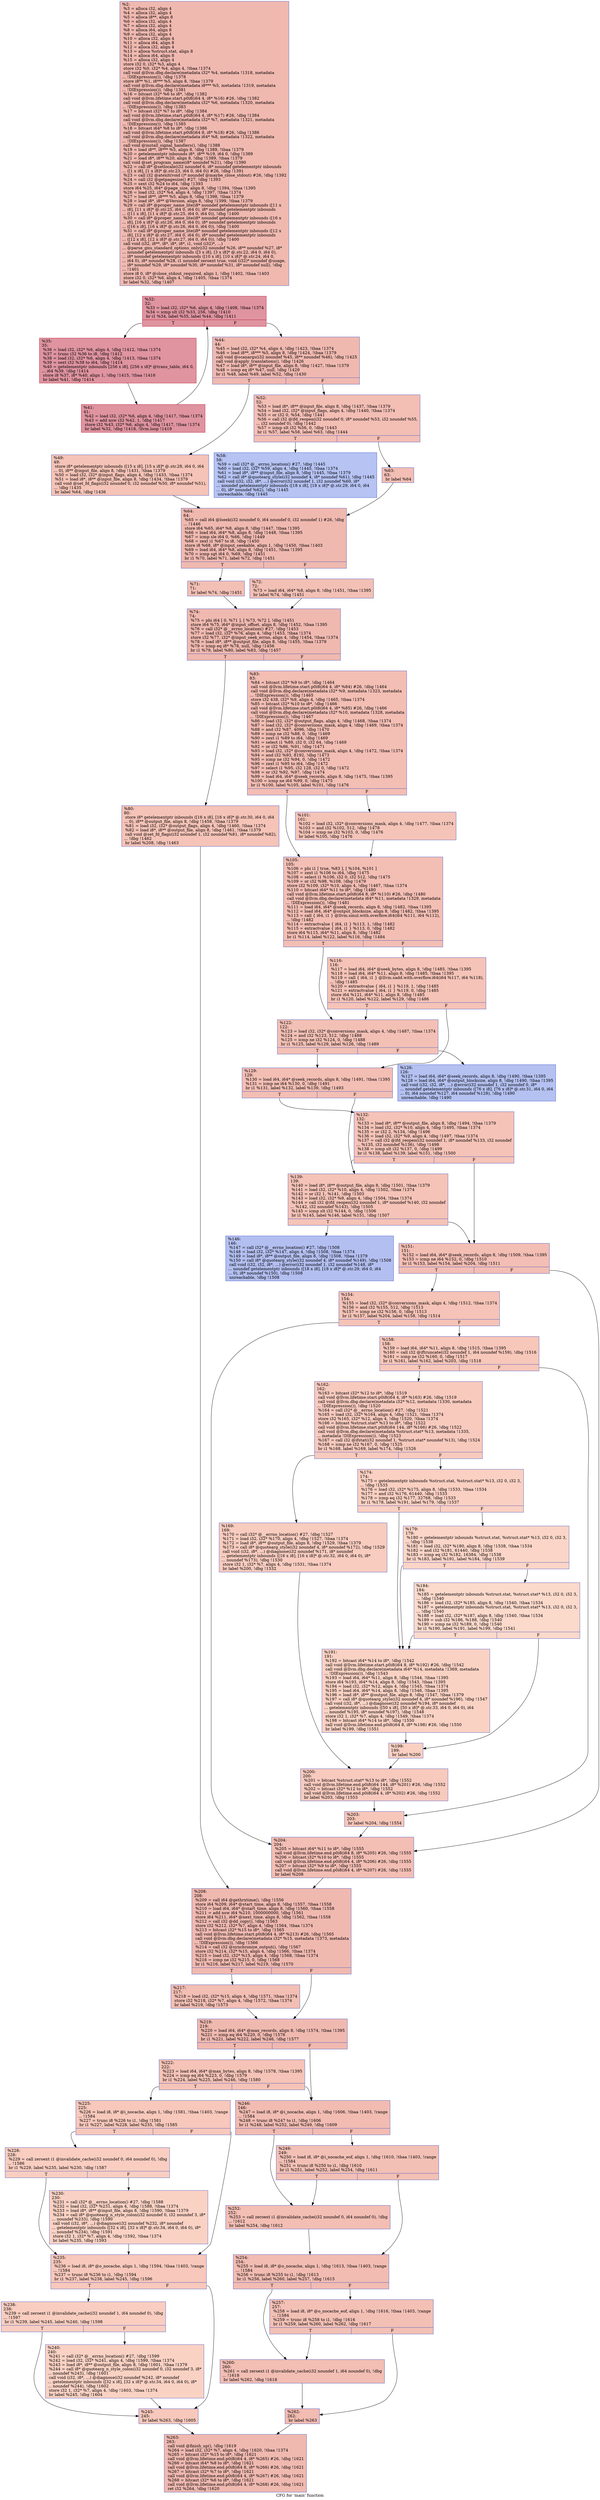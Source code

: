 digraph "CFG for 'main' function" {
	label="CFG for 'main' function";

	Node0xef95b0 [shape=record,color="#3d50c3ff", style=filled, fillcolor="#de614d70",label="{%2:\l  %3 = alloca i32, align 4\l  %4 = alloca i32, align 4\l  %5 = alloca i8**, align 8\l  %6 = alloca i32, align 4\l  %7 = alloca i32, align 4\l  %8 = alloca i64, align 8\l  %9 = alloca i32, align 4\l  %10 = alloca i32, align 4\l  %11 = alloca i64, align 8\l  %12 = alloca i32, align 4\l  %13 = alloca %struct.stat, align 8\l  %14 = alloca i64, align 8\l  %15 = alloca i32, align 4\l  store i32 0, i32* %3, align 4\l  store i32 %0, i32* %4, align 4, !tbaa !1374\l  call void @llvm.dbg.declare(metadata i32* %4, metadata !1318, metadata\l... !DIExpression()), !dbg !1378\l  store i8** %1, i8*** %5, align 8, !tbaa !1379\l  call void @llvm.dbg.declare(metadata i8*** %5, metadata !1319, metadata\l... !DIExpression()), !dbg !1381\l  %16 = bitcast i32* %6 to i8*, !dbg !1382\l  call void @llvm.lifetime.start.p0i8(i64 4, i8* %16) #26, !dbg !1382\l  call void @llvm.dbg.declare(metadata i32* %6, metadata !1320, metadata\l... !DIExpression()), !dbg !1383\l  %17 = bitcast i32* %7 to i8*, !dbg !1384\l  call void @llvm.lifetime.start.p0i8(i64 4, i8* %17) #26, !dbg !1384\l  call void @llvm.dbg.declare(metadata i32* %7, metadata !1321, metadata\l... !DIExpression()), !dbg !1385\l  %18 = bitcast i64* %8 to i8*, !dbg !1386\l  call void @llvm.lifetime.start.p0i8(i64 8, i8* %18) #26, !dbg !1386\l  call void @llvm.dbg.declare(metadata i64* %8, metadata !1322, metadata\l... !DIExpression()), !dbg !1387\l  call void @install_signal_handlers(), !dbg !1388\l  %19 = load i8**, i8*** %5, align 8, !dbg !1389, !tbaa !1379\l  %20 = getelementptr inbounds i8*, i8** %19, i64 0, !dbg !1389\l  %21 = load i8*, i8** %20, align 8, !dbg !1389, !tbaa !1379\l  call void @set_program_name(i8* noundef %21), !dbg !1390\l  %22 = call i8* @setlocale(i32 noundef 6, i8* noundef getelementptr inbounds\l... ([1 x i8], [1 x i8]* @.str.23, i64 0, i64 0)) #26, !dbg !1391\l  %23 = call i32 @atexit(void ()* noundef @maybe_close_stdout) #26, !dbg !1392\l  %24 = call i32 @getpagesize() #27, !dbg !1393\l  %25 = sext i32 %24 to i64, !dbg !1393\l  store i64 %25, i64* @page_size, align 8, !dbg !1394, !tbaa !1395\l  %26 = load i32, i32* %4, align 4, !dbg !1397, !tbaa !1374\l  %27 = load i8**, i8*** %5, align 8, !dbg !1398, !tbaa !1379\l  %28 = load i8*, i8** @Version, align 8, !dbg !1399, !tbaa !1379\l  %29 = call i8* @proper_name_lite(i8* noundef getelementptr inbounds ([11 x\l... i8], [11 x i8]* @.str.25, i64 0, i64 0), i8* noundef getelementptr inbounds\l... ([11 x i8], [11 x i8]* @.str.25, i64 0, i64 0)), !dbg !1400\l  %30 = call i8* @proper_name_lite(i8* noundef getelementptr inbounds ([16 x\l... i8], [16 x i8]* @.str.26, i64 0, i64 0), i8* noundef getelementptr inbounds\l... ([16 x i8], [16 x i8]* @.str.26, i64 0, i64 0)), !dbg !1400\l  %31 = call i8* @proper_name_lite(i8* noundef getelementptr inbounds ([12 x\l... i8], [12 x i8]* @.str.27, i64 0, i64 0), i8* noundef getelementptr inbounds\l... ([12 x i8], [12 x i8]* @.str.27, i64 0, i64 0)), !dbg !1400\l  call void (i32, i8**, i8*, i8*, i8*, i1, void (i32)*, ...)\l... @parse_gnu_standard_options_only(i32 noundef %26, i8** noundef %27, i8*\l... noundef getelementptr inbounds ([3 x i8], [3 x i8]* @.str.22, i64 0, i64 0),\l... i8* noundef getelementptr inbounds ([10 x i8], [10 x i8]* @.str.24, i64 0,\l... i64 0), i8* noundef %28, i1 noundef zeroext true, void (i32)* noundef @usage,\l... i8* noundef %29, i8* noundef %30, i8* noundef %31, i8* noundef null), !dbg\l... !1401\l  store i8 0, i8* @close_stdout_required, align 1, !dbg !1402, !tbaa !1403\l  store i32 0, i32* %6, align 4, !dbg !1405, !tbaa !1374\l  br label %32, !dbg !1407\l}"];
	Node0xef95b0 -> Node0xef97d0;
	Node0xef97d0 [shape=record,color="#b70d28ff", style=filled, fillcolor="#b70d2870",label="{%32:\l32:                                               \l  %33 = load i32, i32* %6, align 4, !dbg !1408, !tbaa !1374\l  %34 = icmp slt i32 %33, 256, !dbg !1410\l  br i1 %34, label %35, label %44, !dbg !1411\l|{<s0>T|<s1>F}}"];
	Node0xef97d0:s0 -> Node0xef9820;
	Node0xef97d0:s1 -> Node0xef98c0;
	Node0xef9820 [shape=record,color="#b70d28ff", style=filled, fillcolor="#b70d2870",label="{%35:\l35:                                               \l  %36 = load i32, i32* %6, align 4, !dbg !1412, !tbaa !1374\l  %37 = trunc i32 %36 to i8, !dbg !1412\l  %38 = load i32, i32* %6, align 4, !dbg !1413, !tbaa !1374\l  %39 = sext i32 %38 to i64, !dbg !1414\l  %40 = getelementptr inbounds [256 x i8], [256 x i8]* @trans_table, i64 0,\l... i64 %39, !dbg !1414\l  store i8 %37, i8* %40, align 1, !dbg !1415, !tbaa !1416\l  br label %41, !dbg !1414\l}"];
	Node0xef9820 -> Node0xef9870;
	Node0xef9870 [shape=record,color="#b70d28ff", style=filled, fillcolor="#b70d2870",label="{%41:\l41:                                               \l  %42 = load i32, i32* %6, align 4, !dbg !1417, !tbaa !1374\l  %43 = add nsw i32 %42, 1, !dbg !1417\l  store i32 %43, i32* %6, align 4, !dbg !1417, !tbaa !1374\l  br label %32, !dbg !1418, !llvm.loop !1419\l}"];
	Node0xef9870 -> Node0xef97d0;
	Node0xef98c0 [shape=record,color="#3d50c3ff", style=filled, fillcolor="#de614d70",label="{%44:\l44:                                               \l  %45 = load i32, i32* %4, align 4, !dbg !1423, !tbaa !1374\l  %46 = load i8**, i8*** %5, align 8, !dbg !1424, !tbaa !1379\l  call void @scanargs(i32 noundef %45, i8** noundef %46), !dbg !1425\l  call void @apply_translations(), !dbg !1426\l  %47 = load i8*, i8** @input_file, align 8, !dbg !1427, !tbaa !1379\l  %48 = icmp eq i8* %47, null, !dbg !1429\l  br i1 %48, label %49, label %52, !dbg !1430\l|{<s0>T|<s1>F}}"];
	Node0xef98c0:s0 -> Node0xef9910;
	Node0xef98c0:s1 -> Node0xef9960;
	Node0xef9910 [shape=record,color="#3d50c3ff", style=filled, fillcolor="#e8765c70",label="{%49:\l49:                                               \l  store i8* getelementptr inbounds ([15 x i8], [15 x i8]* @.str.28, i64 0, i64\l... 0), i8** @input_file, align 8, !dbg !1431, !tbaa !1379\l  %50 = load i32, i32* @input_flags, align 4, !dbg !1433, !tbaa !1374\l  %51 = load i8*, i8** @input_file, align 8, !dbg !1434, !tbaa !1379\l  call void @set_fd_flags(i32 noundef 0, i32 noundef %50, i8* noundef %51),\l... !dbg !1435\l  br label %64, !dbg !1436\l}"];
	Node0xef9910 -> Node0xef9a50;
	Node0xef9960 [shape=record,color="#3d50c3ff", style=filled, fillcolor="#e36c5570",label="{%52:\l52:                                               \l  %53 = load i8*, i8** @input_file, align 8, !dbg !1437, !tbaa !1379\l  %54 = load i32, i32* @input_flags, align 4, !dbg !1440, !tbaa !1374\l  %55 = or i32 0, %54, !dbg !1441\l  %56 = call i32 @ifd_reopen(i32 noundef 0, i8* noundef %53, i32 noundef %55,\l... i32 noundef 0), !dbg !1442\l  %57 = icmp slt i32 %56, 0, !dbg !1443\l  br i1 %57, label %58, label %63, !dbg !1444\l|{<s0>T|<s1>F}}"];
	Node0xef9960:s0 -> Node0xef99b0;
	Node0xef9960:s1 -> Node0xef9a00;
	Node0xef99b0 [shape=record,color="#3d50c3ff", style=filled, fillcolor="#5977e370",label="{%58:\l58:                                               \l  %59 = call i32* @__errno_location() #27, !dbg !1445\l  %60 = load i32, i32* %59, align 4, !dbg !1445, !tbaa !1374\l  %61 = load i8*, i8** @input_file, align 8, !dbg !1445, !tbaa !1379\l  %62 = call i8* @quotearg_style(i32 noundef 4, i8* noundef %61), !dbg !1445\l  call void (i32, i32, i8*, ...) @error(i32 noundef 1, i32 noundef %60, i8*\l... noundef getelementptr inbounds ([18 x i8], [18 x i8]* @.str.29, i64 0, i64\l... 0), i8* noundef %62), !dbg !1445\l  unreachable, !dbg !1445\l}"];
	Node0xef9a00 [shape=record,color="#3d50c3ff", style=filled, fillcolor="#e36c5570",label="{%63:\l63:                                               \l  br label %64\l}"];
	Node0xef9a00 -> Node0xef9a50;
	Node0xef9a50 [shape=record,color="#3d50c3ff", style=filled, fillcolor="#de614d70",label="{%64:\l64:                                               \l  %65 = call i64 @lseek(i32 noundef 0, i64 noundef 0, i32 noundef 1) #26, !dbg\l... !1446\l  store i64 %65, i64* %8, align 8, !dbg !1447, !tbaa !1395\l  %66 = load i64, i64* %8, align 8, !dbg !1448, !tbaa !1395\l  %67 = icmp sle i64 0, %66, !dbg !1449\l  %68 = zext i1 %67 to i8, !dbg !1450\l  store i8 %68, i8* @input_seekable, align 1, !dbg !1450, !tbaa !1403\l  %69 = load i64, i64* %8, align 8, !dbg !1451, !tbaa !1395\l  %70 = icmp sgt i64 0, %69, !dbg !1451\l  br i1 %70, label %71, label %72, !dbg !1451\l|{<s0>T|<s1>F}}"];
	Node0xef9a50:s0 -> Node0xef9aa0;
	Node0xef9a50:s1 -> Node0xef9af0;
	Node0xef9aa0 [shape=record,color="#3d50c3ff", style=filled, fillcolor="#e5705870",label="{%71:\l71:                                               \l  br label %74, !dbg !1451\l}"];
	Node0xef9aa0 -> Node0xef9b40;
	Node0xef9af0 [shape=record,color="#3d50c3ff", style=filled, fillcolor="#e5705870",label="{%72:\l72:                                               \l  %73 = load i64, i64* %8, align 8, !dbg !1451, !tbaa !1395\l  br label %74, !dbg !1451\l}"];
	Node0xef9af0 -> Node0xef9b40;
	Node0xef9b40 [shape=record,color="#3d50c3ff", style=filled, fillcolor="#de614d70",label="{%74:\l74:                                               \l  %75 = phi i64 [ 0, %71 ], [ %73, %72 ], !dbg !1451\l  store i64 %75, i64* @input_offset, align 8, !dbg !1452, !tbaa !1395\l  %76 = call i32* @__errno_location() #27, !dbg !1453\l  %77 = load i32, i32* %76, align 4, !dbg !1453, !tbaa !1374\l  store i32 %77, i32* @input_seek_errno, align 4, !dbg !1454, !tbaa !1374\l  %78 = load i8*, i8** @output_file, align 8, !dbg !1455, !tbaa !1379\l  %79 = icmp eq i8* %78, null, !dbg !1456\l  br i1 %79, label %80, label %83, !dbg !1457\l|{<s0>T|<s1>F}}"];
	Node0xef9b40:s0 -> Node0xef9b90;
	Node0xef9b40:s1 -> Node0xef9be0;
	Node0xef9b90 [shape=record,color="#3d50c3ff", style=filled, fillcolor="#e8765c70",label="{%80:\l80:                                               \l  store i8* getelementptr inbounds ([16 x i8], [16 x i8]* @.str.30, i64 0, i64\l... 0), i8** @output_file, align 8, !dbg !1458, !tbaa !1379\l  %81 = load i32, i32* @output_flags, align 4, !dbg !1460, !tbaa !1374\l  %82 = load i8*, i8** @output_file, align 8, !dbg !1461, !tbaa !1379\l  call void @set_fd_flags(i32 noundef 1, i32 noundef %81, i8* noundef %82),\l... !dbg !1462\l  br label %208, !dbg !1463\l}"];
	Node0xef9b90 -> Node0xefa310;
	Node0xef9be0 [shape=record,color="#3d50c3ff", style=filled, fillcolor="#e36c5570",label="{%83:\l83:                                               \l  %84 = bitcast i32* %9 to i8*, !dbg !1464\l  call void @llvm.lifetime.start.p0i8(i64 4, i8* %84) #26, !dbg !1464\l  call void @llvm.dbg.declare(metadata i32* %9, metadata !1323, metadata\l... !DIExpression()), !dbg !1465\l  store i32 438, i32* %9, align 4, !dbg !1465, !tbaa !1374\l  %85 = bitcast i32* %10 to i8*, !dbg !1466\l  call void @llvm.lifetime.start.p0i8(i64 4, i8* %85) #26, !dbg !1466\l  call void @llvm.dbg.declare(metadata i32* %10, metadata !1328, metadata\l... !DIExpression()), !dbg !1467\l  %86 = load i32, i32* @output_flags, align 4, !dbg !1468, !tbaa !1374\l  %87 = load i32, i32* @conversions_mask, align 4, !dbg !1469, !tbaa !1374\l  %88 = and i32 %87, 4096, !dbg !1470\l  %89 = icmp ne i32 %88, 0, !dbg !1469\l  %90 = zext i1 %89 to i64, !dbg !1469\l  %91 = select i1 %89, i32 0, i32 64, !dbg !1469\l  %92 = or i32 %86, %91, !dbg !1471\l  %93 = load i32, i32* @conversions_mask, align 4, !dbg !1472, !tbaa !1374\l  %94 = and i32 %93, 8192, !dbg !1473\l  %95 = icmp ne i32 %94, 0, !dbg !1472\l  %96 = zext i1 %95 to i64, !dbg !1472\l  %97 = select i1 %95, i32 128, i32 0, !dbg !1472\l  %98 = or i32 %92, %97, !dbg !1474\l  %99 = load i64, i64* @seek_records, align 8, !dbg !1475, !tbaa !1395\l  %100 = icmp ne i64 %99, 0, !dbg !1475\l  br i1 %100, label %105, label %101, !dbg !1476\l|{<s0>T|<s1>F}}"];
	Node0xef9be0:s0 -> Node0xef9c80;
	Node0xef9be0:s1 -> Node0xef9c30;
	Node0xef9c30 [shape=record,color="#3d50c3ff", style=filled, fillcolor="#e97a5f70",label="{%101:\l101:                                              \l  %102 = load i32, i32* @conversions_mask, align 4, !dbg !1477, !tbaa !1374\l  %103 = and i32 %102, 512, !dbg !1478\l  %104 = icmp ne i32 %103, 0, !dbg !1476\l  br label %105, !dbg !1476\l}"];
	Node0xef9c30 -> Node0xef9c80;
	Node0xef9c80 [shape=record,color="#3d50c3ff", style=filled, fillcolor="#e36c5570",label="{%105:\l105:                                              \l  %106 = phi i1 [ true, %83 ], [ %104, %101 ]\l  %107 = zext i1 %106 to i64, !dbg !1475\l  %108 = select i1 %106, i32 0, i32 512, !dbg !1475\l  %109 = or i32 %98, %108, !dbg !1479\l  store i32 %109, i32* %10, align 4, !dbg !1467, !tbaa !1374\l  %110 = bitcast i64* %11 to i8*, !dbg !1480\l  call void @llvm.lifetime.start.p0i8(i64 8, i8* %110) #26, !dbg !1480\l  call void @llvm.dbg.declare(metadata i64* %11, metadata !1329, metadata\l... !DIExpression()), !dbg !1481\l  %111 = load i64, i64* @seek_records, align 8, !dbg !1482, !tbaa !1395\l  %112 = load i64, i64* @output_blocksize, align 8, !dbg !1482, !tbaa !1395\l  %113 = call \{ i64, i1 \} @llvm.smul.with.overflow.i64(i64 %111, i64 %112),\l... !dbg !1482\l  %114 = extractvalue \{ i64, i1 \} %113, 1, !dbg !1482\l  %115 = extractvalue \{ i64, i1 \} %113, 0, !dbg !1482\l  store i64 %115, i64* %11, align 8, !dbg !1482\l  br i1 %114, label %122, label %116, !dbg !1484\l|{<s0>T|<s1>F}}"];
	Node0xef9c80:s0 -> Node0xef9d20;
	Node0xef9c80:s1 -> Node0xef9cd0;
	Node0xef9cd0 [shape=record,color="#3d50c3ff", style=filled, fillcolor="#e8765c70",label="{%116:\l116:                                              \l  %117 = load i64, i64* @seek_bytes, align 8, !dbg !1485, !tbaa !1395\l  %118 = load i64, i64* %11, align 8, !dbg !1485, !tbaa !1395\l  %119 = call \{ i64, i1 \} @llvm.sadd.with.overflow.i64(i64 %117, i64 %118),\l... !dbg !1485\l  %120 = extractvalue \{ i64, i1 \} %119, 1, !dbg !1485\l  %121 = extractvalue \{ i64, i1 \} %119, 0, !dbg !1485\l  store i64 %121, i64* %11, align 8, !dbg !1485\l  br i1 %120, label %122, label %129, !dbg !1486\l|{<s0>T|<s1>F}}"];
	Node0xef9cd0:s0 -> Node0xef9d20;
	Node0xef9cd0:s1 -> Node0xef9dc0;
	Node0xef9d20 [shape=record,color="#3d50c3ff", style=filled, fillcolor="#e5705870",label="{%122:\l122:                                              \l  %123 = load i32, i32* @conversions_mask, align 4, !dbg !1487, !tbaa !1374\l  %124 = and i32 %123, 512, !dbg !1488\l  %125 = icmp ne i32 %124, 0, !dbg !1488\l  br i1 %125, label %129, label %126, !dbg !1489\l|{<s0>T|<s1>F}}"];
	Node0xef9d20:s0 -> Node0xef9dc0;
	Node0xef9d20:s1 -> Node0xef9d70;
	Node0xef9d70 [shape=record,color="#3d50c3ff", style=filled, fillcolor="#5572df70",label="{%126:\l126:                                              \l  %127 = load i64, i64* @seek_records, align 8, !dbg !1490, !tbaa !1395\l  %128 = load i64, i64* @output_blocksize, align 8, !dbg !1490, !tbaa !1395\l  call void (i32, i32, i8*, ...) @error(i32 noundef 1, i32 noundef 0, i8*\l... noundef getelementptr inbounds ([76 x i8], [76 x i8]* @.str.31, i64 0, i64\l... 0), i64 noundef %127, i64 noundef %128), !dbg !1490\l  unreachable, !dbg !1490\l}"];
	Node0xef9dc0 [shape=record,color="#3d50c3ff", style=filled, fillcolor="#e36c5570",label="{%129:\l129:                                              \l  %130 = load i64, i64* @seek_records, align 8, !dbg !1491, !tbaa !1395\l  %131 = icmp ne i64 %130, 0, !dbg !1491\l  br i1 %131, label %132, label %139, !dbg !1493\l|{<s0>T|<s1>F}}"];
	Node0xef9dc0:s0 -> Node0xef9e10;
	Node0xef9dc0:s1 -> Node0xef9e60;
	Node0xef9e10 [shape=record,color="#3d50c3ff", style=filled, fillcolor="#e8765c70",label="{%132:\l132:                                              \l  %133 = load i8*, i8** @output_file, align 8, !dbg !1494, !tbaa !1379\l  %134 = load i32, i32* %10, align 4, !dbg !1495, !tbaa !1374\l  %135 = or i32 2, %134, !dbg !1496\l  %136 = load i32, i32* %9, align 4, !dbg !1497, !tbaa !1374\l  %137 = call i32 @ifd_reopen(i32 noundef 1, i8* noundef %133, i32 noundef\l... %135, i32 noundef %136), !dbg !1498\l  %138 = icmp slt i32 %137, 0, !dbg !1499\l  br i1 %138, label %139, label %151, !dbg !1500\l|{<s0>T|<s1>F}}"];
	Node0xef9e10:s0 -> Node0xef9e60;
	Node0xef9e10:s1 -> Node0xef9f00;
	Node0xef9e60 [shape=record,color="#3d50c3ff", style=filled, fillcolor="#e8765c70",label="{%139:\l139:                                              \l  %140 = load i8*, i8** @output_file, align 8, !dbg !1501, !tbaa !1379\l  %141 = load i32, i32* %10, align 4, !dbg !1502, !tbaa !1374\l  %142 = or i32 1, %141, !dbg !1503\l  %143 = load i32, i32* %9, align 4, !dbg !1504, !tbaa !1374\l  %144 = call i32 @ifd_reopen(i32 noundef 1, i8* noundef %140, i32 noundef\l... %142, i32 noundef %143), !dbg !1505\l  %145 = icmp slt i32 %144, 0, !dbg !1506\l  br i1 %145, label %146, label %151, !dbg !1507\l|{<s0>T|<s1>F}}"];
	Node0xef9e60:s0 -> Node0xef9eb0;
	Node0xef9e60:s1 -> Node0xef9f00;
	Node0xef9eb0 [shape=record,color="#3d50c3ff", style=filled, fillcolor="#536edd70",label="{%146:\l146:                                              \l  %147 = call i32* @__errno_location() #27, !dbg !1508\l  %148 = load i32, i32* %147, align 4, !dbg !1508, !tbaa !1374\l  %149 = load i8*, i8** @output_file, align 8, !dbg !1508, !tbaa !1379\l  %150 = call i8* @quotearg_style(i32 noundef 4, i8* noundef %149), !dbg !1508\l  call void (i32, i32, i8*, ...) @error(i32 noundef 1, i32 noundef %148, i8*\l... noundef getelementptr inbounds ([18 x i8], [18 x i8]* @.str.29, i64 0, i64\l... 0), i8* noundef %150), !dbg !1508\l  unreachable, !dbg !1508\l}"];
	Node0xef9f00 [shape=record,color="#3d50c3ff", style=filled, fillcolor="#e36c5570",label="{%151:\l151:                                              \l  %152 = load i64, i64* @seek_records, align 8, !dbg !1509, !tbaa !1395\l  %153 = icmp ne i64 %152, 0, !dbg !1510\l  br i1 %153, label %154, label %204, !dbg !1511\l|{<s0>T|<s1>F}}"];
	Node0xef9f00:s0 -> Node0xef9f50;
	Node0xef9f00:s1 -> Node0xefa2c0;
	Node0xef9f50 [shape=record,color="#3d50c3ff", style=filled, fillcolor="#e8765c70",label="{%154:\l154:                                              \l  %155 = load i32, i32* @conversions_mask, align 4, !dbg !1512, !tbaa !1374\l  %156 = and i32 %155, 512, !dbg !1513\l  %157 = icmp ne i32 %156, 0, !dbg !1513\l  br i1 %157, label %204, label %158, !dbg !1514\l|{<s0>T|<s1>F}}"];
	Node0xef9f50:s0 -> Node0xefa2c0;
	Node0xef9f50:s1 -> Node0xef9fa0;
	Node0xef9fa0 [shape=record,color="#3d50c3ff", style=filled, fillcolor="#ec7f6370",label="{%158:\l158:                                              \l  %159 = load i64, i64* %11, align 8, !dbg !1515, !tbaa !1395\l  %160 = call i32 @iftruncate(i32 noundef 1, i64 noundef %159), !dbg !1516\l  %161 = icmp ne i32 %160, 0, !dbg !1517\l  br i1 %161, label %162, label %203, !dbg !1518\l|{<s0>T|<s1>F}}"];
	Node0xef9fa0:s0 -> Node0xef9ff0;
	Node0xef9fa0:s1 -> Node0xefa270;
	Node0xef9ff0 [shape=record,color="#3d50c3ff", style=filled, fillcolor="#ef886b70",label="{%162:\l162:                                              \l  %163 = bitcast i32* %12 to i8*, !dbg !1519\l  call void @llvm.lifetime.start.p0i8(i64 4, i8* %163) #26, !dbg !1519\l  call void @llvm.dbg.declare(metadata i32* %12, metadata !1330, metadata\l... !DIExpression()), !dbg !1520\l  %164 = call i32* @__errno_location() #27, !dbg !1521\l  %165 = load i32, i32* %164, align 4, !dbg !1521, !tbaa !1374\l  store i32 %165, i32* %12, align 4, !dbg !1520, !tbaa !1374\l  %166 = bitcast %struct.stat* %13 to i8*, !dbg !1522\l  call void @llvm.lifetime.start.p0i8(i64 144, i8* %166) #26, !dbg !1522\l  call void @llvm.dbg.declare(metadata %struct.stat* %13, metadata !1335,\l... metadata !DIExpression()), !dbg !1523\l  %167 = call i32 @ifstat(i32 noundef 1, %struct.stat* noundef %13), !dbg !1524\l  %168 = icmp ne i32 %167, 0, !dbg !1525\l  br i1 %168, label %169, label %174, !dbg !1526\l|{<s0>T|<s1>F}}"];
	Node0xef9ff0:s0 -> Node0xefa040;
	Node0xef9ff0:s1 -> Node0xefa090;
	Node0xefa040 [shape=record,color="#3d50c3ff", style=filled, fillcolor="#f08b6e70",label="{%169:\l169:                                              \l  %170 = call i32* @__errno_location() #27, !dbg !1527\l  %171 = load i32, i32* %170, align 4, !dbg !1527, !tbaa !1374\l  %172 = load i8*, i8** @output_file, align 8, !dbg !1529, !tbaa !1379\l  %173 = call i8* @quotearg_style(i32 noundef 4, i8* noundef %172), !dbg !1529\l  call void (i32, i8*, ...) @diagnose(i32 noundef %171, i8* noundef\l... getelementptr inbounds ([16 x i8], [16 x i8]* @.str.32, i64 0, i64 0), i8*\l... noundef %173), !dbg !1530\l  store i32 1, i32* %7, align 4, !dbg !1531, !tbaa !1374\l  br label %200, !dbg !1532\l}"];
	Node0xefa040 -> Node0xefa220;
	Node0xefa090 [shape=record,color="#3d50c3ff", style=filled, fillcolor="#f3947570",label="{%174:\l174:                                              \l  %175 = getelementptr inbounds %struct.stat, %struct.stat* %13, i32 0, i32 3,\l... !dbg !1533\l  %176 = load i32, i32* %175, align 8, !dbg !1533, !tbaa !1534\l  %177 = and i32 %176, 61440, !dbg !1533\l  %178 = icmp eq i32 %177, 32768, !dbg !1533\l  br i1 %178, label %191, label %179, !dbg !1537\l|{<s0>T|<s1>F}}"];
	Node0xefa090:s0 -> Node0xefa180;
	Node0xefa090:s1 -> Node0xefa0e0;
	Node0xefa0e0 [shape=record,color="#3d50c3ff", style=filled, fillcolor="#f5a08170",label="{%179:\l179:                                              \l  %180 = getelementptr inbounds %struct.stat, %struct.stat* %13, i32 0, i32 3,\l... !dbg !1538\l  %181 = load i32, i32* %180, align 8, !dbg !1538, !tbaa !1534\l  %182 = and i32 %181, 61440, !dbg !1538\l  %183 = icmp eq i32 %182, 16384, !dbg !1538\l  br i1 %183, label %191, label %184, !dbg !1539\l|{<s0>T|<s1>F}}"];
	Node0xefa0e0:s0 -> Node0xefa180;
	Node0xefa0e0:s1 -> Node0xefa130;
	Node0xefa130 [shape=record,color="#3d50c3ff", style=filled, fillcolor="#f7a88970",label="{%184:\l184:                                              \l  %185 = getelementptr inbounds %struct.stat, %struct.stat* %13, i32 0, i32 3,\l... !dbg !1540\l  %186 = load i32, i32* %185, align 8, !dbg !1540, !tbaa !1534\l  %187 = getelementptr inbounds %struct.stat, %struct.stat* %13, i32 0, i32 3,\l... !dbg !1540\l  %188 = load i32, i32* %187, align 8, !dbg !1540, !tbaa !1534\l  %189 = sub i32 %186, %188, !dbg !1540\l  %190 = icmp ne i32 %189, 0, !dbg !1540\l  br i1 %190, label %191, label %199, !dbg !1541\l|{<s0>T|<s1>F}}"];
	Node0xefa130:s0 -> Node0xefa180;
	Node0xefa130:s1 -> Node0xefa1d0;
	Node0xefa180 [shape=record,color="#3d50c3ff", style=filled, fillcolor="#f4987a70",label="{%191:\l191:                                              \l  %192 = bitcast i64* %14 to i8*, !dbg !1542\l  call void @llvm.lifetime.start.p0i8(i64 8, i8* %192) #26, !dbg !1542\l  call void @llvm.dbg.declare(metadata i64* %14, metadata !1369, metadata\l... !DIExpression()), !dbg !1543\l  %193 = load i64, i64* %11, align 8, !dbg !1544, !tbaa !1395\l  store i64 %193, i64* %14, align 8, !dbg !1543, !tbaa !1395\l  %194 = load i32, i32* %12, align 4, !dbg !1545, !tbaa !1374\l  %195 = load i64, i64* %14, align 8, !dbg !1546, !tbaa !1395\l  %196 = load i8*, i8** @output_file, align 8, !dbg !1547, !tbaa !1379\l  %197 = call i8* @quotearg_style(i32 noundef 4, i8* noundef %196), !dbg !1547\l  call void (i32, i8*, ...) @diagnose(i32 noundef %194, i8* noundef\l... getelementptr inbounds ([50 x i8], [50 x i8]* @.str.33, i64 0, i64 0), i64\l... noundef %195, i8* noundef %197), !dbg !1548\l  store i32 1, i32* %7, align 4, !dbg !1549, !tbaa !1374\l  %198 = bitcast i64* %14 to i8*, !dbg !1550\l  call void @llvm.lifetime.end.p0i8(i64 8, i8* %198) #26, !dbg !1550\l  br label %199, !dbg !1551\l}"];
	Node0xefa180 -> Node0xefa1d0;
	Node0xefa1d0 [shape=record,color="#3d50c3ff", style=filled, fillcolor="#f3947570",label="{%199:\l199:                                              \l  br label %200\l}"];
	Node0xefa1d0 -> Node0xefa220;
	Node0xefa220 [shape=record,color="#3d50c3ff", style=filled, fillcolor="#ef886b70",label="{%200:\l200:                                              \l  %201 = bitcast %struct.stat* %13 to i8*, !dbg !1552\l  call void @llvm.lifetime.end.p0i8(i64 144, i8* %201) #26, !dbg !1552\l  %202 = bitcast i32* %12 to i8*, !dbg !1552\l  call void @llvm.lifetime.end.p0i8(i64 4, i8* %202) #26, !dbg !1552\l  br label %203, !dbg !1553\l}"];
	Node0xefa220 -> Node0xefa270;
	Node0xefa270 [shape=record,color="#3d50c3ff", style=filled, fillcolor="#ec7f6370",label="{%203:\l203:                                              \l  br label %204, !dbg !1554\l}"];
	Node0xefa270 -> Node0xefa2c0;
	Node0xefa2c0 [shape=record,color="#3d50c3ff", style=filled, fillcolor="#e36c5570",label="{%204:\l204:                                              \l  %205 = bitcast i64* %11 to i8*, !dbg !1555\l  call void @llvm.lifetime.end.p0i8(i64 8, i8* %205) #26, !dbg !1555\l  %206 = bitcast i32* %10 to i8*, !dbg !1555\l  call void @llvm.lifetime.end.p0i8(i64 4, i8* %206) #26, !dbg !1555\l  %207 = bitcast i32* %9 to i8*, !dbg !1555\l  call void @llvm.lifetime.end.p0i8(i64 4, i8* %207) #26, !dbg !1555\l  br label %208\l}"];
	Node0xefa2c0 -> Node0xefa310;
	Node0xefa310 [shape=record,color="#3d50c3ff", style=filled, fillcolor="#de614d70",label="{%208:\l208:                                              \l  %209 = call i64 @gethrxtime(), !dbg !1556\l  store i64 %209, i64* @start_time, align 8, !dbg !1557, !tbaa !1558\l  %210 = load i64, i64* @start_time, align 8, !dbg !1560, !tbaa !1558\l  %211 = add nsw i64 %210, 1000000000, !dbg !1561\l  store i64 %211, i64* @next_time, align 8, !dbg !1562, !tbaa !1558\l  %212 = call i32 @dd_copy(), !dbg !1563\l  store i32 %212, i32* %7, align 4, !dbg !1564, !tbaa !1374\l  %213 = bitcast i32* %15 to i8*, !dbg !1565\l  call void @llvm.lifetime.start.p0i8(i64 4, i8* %213) #26, !dbg !1565\l  call void @llvm.dbg.declare(metadata i32* %15, metadata !1373, metadata\l... !DIExpression()), !dbg !1566\l  %214 = call i32 @synchronize_output(), !dbg !1567\l  store i32 %214, i32* %15, align 4, !dbg !1566, !tbaa !1374\l  %215 = load i32, i32* %15, align 4, !dbg !1568, !tbaa !1374\l  %216 = icmp ne i32 %215, 0, !dbg !1568\l  br i1 %216, label %217, label %219, !dbg !1570\l|{<s0>T|<s1>F}}"];
	Node0xefa310:s0 -> Node0xefa360;
	Node0xefa310:s1 -> Node0xefa3b0;
	Node0xefa360 [shape=record,color="#3d50c3ff", style=filled, fillcolor="#e36c5570",label="{%217:\l217:                                              \l  %218 = load i32, i32* %15, align 4, !dbg !1571, !tbaa !1374\l  store i32 %218, i32* %7, align 4, !dbg !1572, !tbaa !1374\l  br label %219, !dbg !1573\l}"];
	Node0xefa360 -> Node0xefa3b0;
	Node0xefa3b0 [shape=record,color="#3d50c3ff", style=filled, fillcolor="#de614d70",label="{%219:\l219:                                              \l  %220 = load i64, i64* @max_records, align 8, !dbg !1574, !tbaa !1395\l  %221 = icmp eq i64 %220, 0, !dbg !1576\l  br i1 %221, label %222, label %246, !dbg !1577\l|{<s0>T|<s1>F}}"];
	Node0xefa3b0:s0 -> Node0xefa400;
	Node0xefa3b0:s1 -> Node0xefa680;
	Node0xefa400 [shape=record,color="#3d50c3ff", style=filled, fillcolor="#e8765c70",label="{%222:\l222:                                              \l  %223 = load i64, i64* @max_bytes, align 8, !dbg !1578, !tbaa !1395\l  %224 = icmp eq i64 %223, 0, !dbg !1579\l  br i1 %224, label %225, label %246, !dbg !1580\l|{<s0>T|<s1>F}}"];
	Node0xefa400:s0 -> Node0xefa450;
	Node0xefa400:s1 -> Node0xefa680;
	Node0xefa450 [shape=record,color="#3d50c3ff", style=filled, fillcolor="#ed836670",label="{%225:\l225:                                              \l  %226 = load i8, i8* @i_nocache, align 1, !dbg !1581, !tbaa !1403, !range\l... !1584\l  %227 = trunc i8 %226 to i1, !dbg !1581\l  br i1 %227, label %228, label %235, !dbg !1585\l|{<s0>T|<s1>F}}"];
	Node0xefa450:s0 -> Node0xefa4a0;
	Node0xefa450:s1 -> Node0xefa540;
	Node0xefa4a0 [shape=record,color="#3d50c3ff", style=filled, fillcolor="#f2907270",label="{%228:\l228:                                              \l  %229 = call zeroext i1 @invalidate_cache(i32 noundef 0, i64 noundef 0), !dbg\l... !1586\l  br i1 %229, label %235, label %230, !dbg !1587\l|{<s0>T|<s1>F}}"];
	Node0xefa4a0:s0 -> Node0xefa540;
	Node0xefa4a0:s1 -> Node0xefa4f0;
	Node0xefa4f0 [shape=record,color="#3d50c3ff", style=filled, fillcolor="#f4987a70",label="{%230:\l230:                                              \l  %231 = call i32* @__errno_location() #27, !dbg !1588\l  %232 = load i32, i32* %231, align 4, !dbg !1588, !tbaa !1374\l  %233 = load i8*, i8** @input_file, align 8, !dbg !1590, !tbaa !1379\l  %234 = call i8* @quotearg_n_style_colon(i32 noundef 0, i32 noundef 3, i8*\l... noundef %233), !dbg !1590\l  call void (i32, i8*, ...) @diagnose(i32 noundef %232, i8* noundef\l... getelementptr inbounds ([32 x i8], [32 x i8]* @.str.34, i64 0, i64 0), i8*\l... noundef %234), !dbg !1591\l  store i32 1, i32* %7, align 4, !dbg !1592, !tbaa !1374\l  br label %235, !dbg !1593\l}"];
	Node0xefa4f0 -> Node0xefa540;
	Node0xefa540 [shape=record,color="#3d50c3ff", style=filled, fillcolor="#ed836670",label="{%235:\l235:                                              \l  %236 = load i8, i8* @o_nocache, align 1, !dbg !1594, !tbaa !1403, !range\l... !1584\l  %237 = trunc i8 %236 to i1, !dbg !1594\l  br i1 %237, label %238, label %245, !dbg !1596\l|{<s0>T|<s1>F}}"];
	Node0xefa540:s0 -> Node0xefa590;
	Node0xefa540:s1 -> Node0xefa630;
	Node0xefa590 [shape=record,color="#3d50c3ff", style=filled, fillcolor="#f2907270",label="{%238:\l238:                                              \l  %239 = call zeroext i1 @invalidate_cache(i32 noundef 1, i64 noundef 0), !dbg\l... !1597\l  br i1 %239, label %245, label %240, !dbg !1598\l|{<s0>T|<s1>F}}"];
	Node0xefa590:s0 -> Node0xefa630;
	Node0xefa590:s1 -> Node0xefa5e0;
	Node0xefa5e0 [shape=record,color="#3d50c3ff", style=filled, fillcolor="#f4987a70",label="{%240:\l240:                                              \l  %241 = call i32* @__errno_location() #27, !dbg !1599\l  %242 = load i32, i32* %241, align 4, !dbg !1599, !tbaa !1374\l  %243 = load i8*, i8** @output_file, align 8, !dbg !1601, !tbaa !1379\l  %244 = call i8* @quotearg_n_style_colon(i32 noundef 0, i32 noundef 3, i8*\l... noundef %243), !dbg !1601\l  call void (i32, i8*, ...) @diagnose(i32 noundef %242, i8* noundef\l... getelementptr inbounds ([32 x i8], [32 x i8]* @.str.34, i64 0, i64 0), i8*\l... noundef %244), !dbg !1602\l  store i32 1, i32* %7, align 4, !dbg !1603, !tbaa !1374\l  br label %245, !dbg !1604\l}"];
	Node0xefa5e0 -> Node0xefa630;
	Node0xefa630 [shape=record,color="#3d50c3ff", style=filled, fillcolor="#ed836670",label="{%245:\l245:                                              \l  br label %263, !dbg !1605\l}"];
	Node0xefa630 -> Node0xefa8b0;
	Node0xefa680 [shape=record,color="#3d50c3ff", style=filled, fillcolor="#e1675170",label="{%246:\l246:                                              \l  %247 = load i8, i8* @i_nocache, align 1, !dbg !1606, !tbaa !1403, !range\l... !1584\l  %248 = trunc i8 %247 to i1, !dbg !1606\l  br i1 %248, label %252, label %249, !dbg !1609\l|{<s0>T|<s1>F}}"];
	Node0xefa680:s0 -> Node0xefa720;
	Node0xefa680:s1 -> Node0xefa6d0;
	Node0xefa6d0 [shape=record,color="#3d50c3ff", style=filled, fillcolor="#e5705870",label="{%249:\l249:                                              \l  %250 = load i8, i8* @i_nocache_eof, align 1, !dbg !1610, !tbaa !1403, !range\l... !1584\l  %251 = trunc i8 %250 to i1, !dbg !1610\l  br i1 %251, label %252, label %254, !dbg !1611\l|{<s0>T|<s1>F}}"];
	Node0xefa6d0:s0 -> Node0xefa720;
	Node0xefa6d0:s1 -> Node0xefa770;
	Node0xefa720 [shape=record,color="#3d50c3ff", style=filled, fillcolor="#e36c5570",label="{%252:\l252:                                              \l  %253 = call zeroext i1 @invalidate_cache(i32 noundef 0, i64 noundef 0), !dbg\l... !1612\l  br label %254, !dbg !1612\l}"];
	Node0xefa720 -> Node0xefa770;
	Node0xefa770 [shape=record,color="#3d50c3ff", style=filled, fillcolor="#e1675170",label="{%254:\l254:                                              \l  %255 = load i8, i8* @o_nocache, align 1, !dbg !1613, !tbaa !1403, !range\l... !1584\l  %256 = trunc i8 %255 to i1, !dbg !1613\l  br i1 %256, label %260, label %257, !dbg !1615\l|{<s0>T|<s1>F}}"];
	Node0xefa770:s0 -> Node0xefa810;
	Node0xefa770:s1 -> Node0xefa7c0;
	Node0xefa7c0 [shape=record,color="#3d50c3ff", style=filled, fillcolor="#e5705870",label="{%257:\l257:                                              \l  %258 = load i8, i8* @o_nocache_eof, align 1, !dbg !1616, !tbaa !1403, !range\l... !1584\l  %259 = trunc i8 %258 to i1, !dbg !1616\l  br i1 %259, label %260, label %262, !dbg !1617\l|{<s0>T|<s1>F}}"];
	Node0xefa7c0:s0 -> Node0xefa810;
	Node0xefa7c0:s1 -> Node0xefa860;
	Node0xefa810 [shape=record,color="#3d50c3ff", style=filled, fillcolor="#e36c5570",label="{%260:\l260:                                              \l  %261 = call zeroext i1 @invalidate_cache(i32 noundef 1, i64 noundef 0), !dbg\l... !1618\l  br label %262, !dbg !1618\l}"];
	Node0xefa810 -> Node0xefa860;
	Node0xefa860 [shape=record,color="#3d50c3ff", style=filled, fillcolor="#e1675170",label="{%262:\l262:                                              \l  br label %263\l}"];
	Node0xefa860 -> Node0xefa8b0;
	Node0xefa8b0 [shape=record,color="#3d50c3ff", style=filled, fillcolor="#de614d70",label="{%263:\l263:                                              \l  call void @finish_up(), !dbg !1619\l  %264 = load i32, i32* %7, align 4, !dbg !1620, !tbaa !1374\l  %265 = bitcast i32* %15 to i8*, !dbg !1621\l  call void @llvm.lifetime.end.p0i8(i64 4, i8* %265) #26, !dbg !1621\l  %266 = bitcast i64* %8 to i8*, !dbg !1621\l  call void @llvm.lifetime.end.p0i8(i64 8, i8* %266) #26, !dbg !1621\l  %267 = bitcast i32* %7 to i8*, !dbg !1621\l  call void @llvm.lifetime.end.p0i8(i64 4, i8* %267) #26, !dbg !1621\l  %268 = bitcast i32* %6 to i8*, !dbg !1621\l  call void @llvm.lifetime.end.p0i8(i64 4, i8* %268) #26, !dbg !1621\l  ret i32 %264, !dbg !1620\l}"];
}
